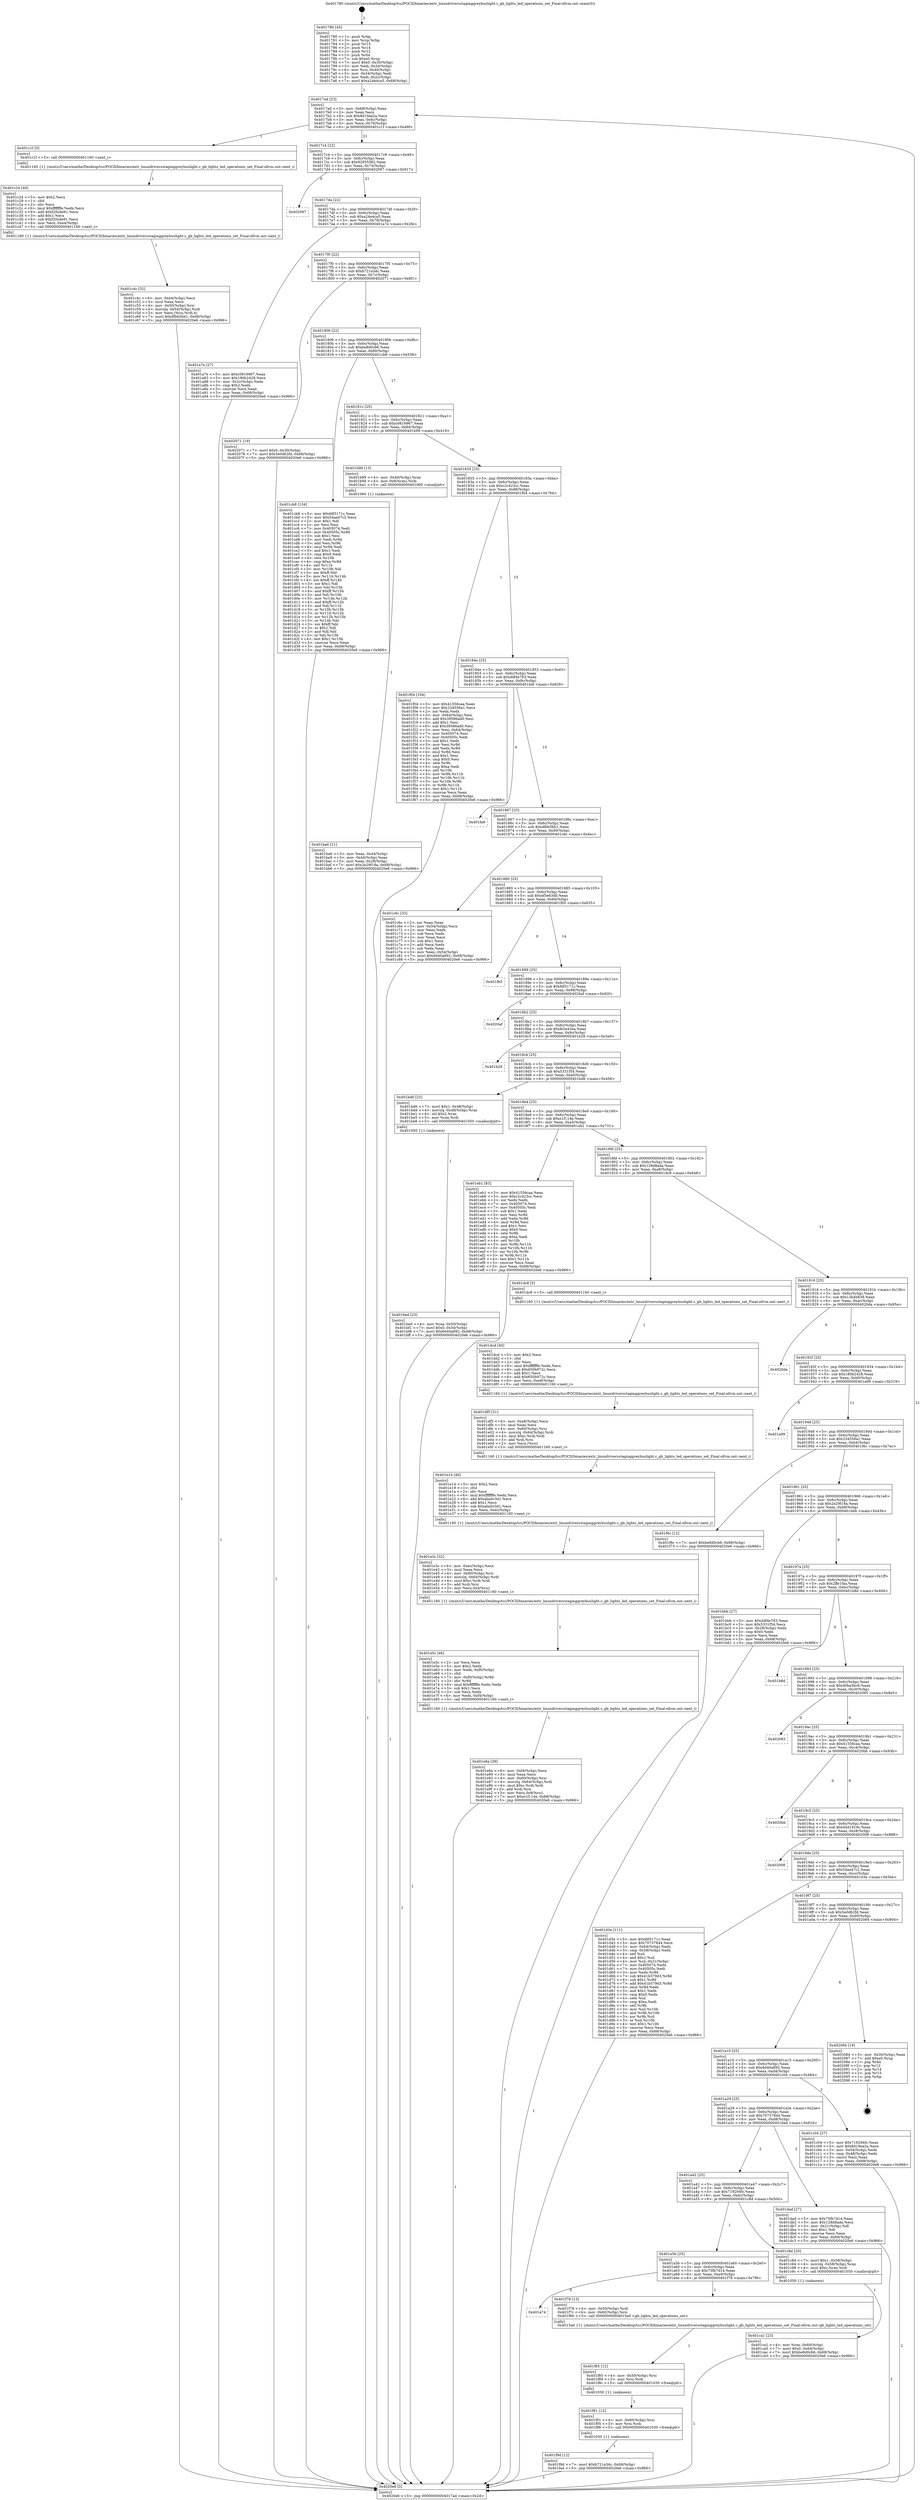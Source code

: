 digraph "0x401780" {
  label = "0x401780 (/mnt/c/Users/mathe/Desktop/tcc/POCII/binaries/extr_linuxdriversstaginggreybuslight.c_gb_lights_led_operations_set_Final-ollvm.out::main(0))"
  labelloc = "t"
  node[shape=record]

  Entry [label="",width=0.3,height=0.3,shape=circle,fillcolor=black,style=filled]
  "0x4017ad" [label="{
     0x4017ad [23]\l
     | [instrs]\l
     &nbsp;&nbsp;0x4017ad \<+3\>: mov -0x68(%rbp),%eax\l
     &nbsp;&nbsp;0x4017b0 \<+2\>: mov %eax,%ecx\l
     &nbsp;&nbsp;0x4017b2 \<+6\>: sub $0x8d19ea2a,%ecx\l
     &nbsp;&nbsp;0x4017b8 \<+3\>: mov %eax,-0x6c(%rbp)\l
     &nbsp;&nbsp;0x4017bb \<+3\>: mov %ecx,-0x70(%rbp)\l
     &nbsp;&nbsp;0x4017be \<+6\>: je 0000000000401c1f \<main+0x49f\>\l
  }"]
  "0x401c1f" [label="{
     0x401c1f [5]\l
     | [instrs]\l
     &nbsp;&nbsp;0x401c1f \<+5\>: call 0000000000401160 \<next_i\>\l
     | [calls]\l
     &nbsp;&nbsp;0x401160 \{1\} (/mnt/c/Users/mathe/Desktop/tcc/POCII/binaries/extr_linuxdriversstaginggreybuslight.c_gb_lights_led_operations_set_Final-ollvm.out::next_i)\l
  }"]
  "0x4017c4" [label="{
     0x4017c4 [22]\l
     | [instrs]\l
     &nbsp;&nbsp;0x4017c4 \<+5\>: jmp 00000000004017c9 \<main+0x49\>\l
     &nbsp;&nbsp;0x4017c9 \<+3\>: mov -0x6c(%rbp),%eax\l
     &nbsp;&nbsp;0x4017cc \<+5\>: sub $0x92955562,%eax\l
     &nbsp;&nbsp;0x4017d1 \<+3\>: mov %eax,-0x74(%rbp)\l
     &nbsp;&nbsp;0x4017d4 \<+6\>: je 0000000000402097 \<main+0x917\>\l
  }"]
  Exit [label="",width=0.3,height=0.3,shape=circle,fillcolor=black,style=filled,peripheries=2]
  "0x402097" [label="{
     0x402097\l
  }", style=dashed]
  "0x4017da" [label="{
     0x4017da [22]\l
     | [instrs]\l
     &nbsp;&nbsp;0x4017da \<+5\>: jmp 00000000004017df \<main+0x5f\>\l
     &nbsp;&nbsp;0x4017df \<+3\>: mov -0x6c(%rbp),%eax\l
     &nbsp;&nbsp;0x4017e2 \<+5\>: sub $0xa24e4ca5,%eax\l
     &nbsp;&nbsp;0x4017e7 \<+3\>: mov %eax,-0x78(%rbp)\l
     &nbsp;&nbsp;0x4017ea \<+6\>: je 0000000000401a7e \<main+0x2fe\>\l
  }"]
  "0x401f9d" [label="{
     0x401f9d [12]\l
     | [instrs]\l
     &nbsp;&nbsp;0x401f9d \<+7\>: movl $0xb721a3dc,-0x68(%rbp)\l
     &nbsp;&nbsp;0x401fa4 \<+5\>: jmp 00000000004020e6 \<main+0x966\>\l
  }"]
  "0x401a7e" [label="{
     0x401a7e [27]\l
     | [instrs]\l
     &nbsp;&nbsp;0x401a7e \<+5\>: mov $0xc0816967,%eax\l
     &nbsp;&nbsp;0x401a83 \<+5\>: mov $0x180b2428,%ecx\l
     &nbsp;&nbsp;0x401a88 \<+3\>: mov -0x2c(%rbp),%edx\l
     &nbsp;&nbsp;0x401a8b \<+3\>: cmp $0x2,%edx\l
     &nbsp;&nbsp;0x401a8e \<+3\>: cmovne %ecx,%eax\l
     &nbsp;&nbsp;0x401a91 \<+3\>: mov %eax,-0x68(%rbp)\l
     &nbsp;&nbsp;0x401a94 \<+5\>: jmp 00000000004020e6 \<main+0x966\>\l
  }"]
  "0x4017f0" [label="{
     0x4017f0 [22]\l
     | [instrs]\l
     &nbsp;&nbsp;0x4017f0 \<+5\>: jmp 00000000004017f5 \<main+0x75\>\l
     &nbsp;&nbsp;0x4017f5 \<+3\>: mov -0x6c(%rbp),%eax\l
     &nbsp;&nbsp;0x4017f8 \<+5\>: sub $0xb721a3dc,%eax\l
     &nbsp;&nbsp;0x4017fd \<+3\>: mov %eax,-0x7c(%rbp)\l
     &nbsp;&nbsp;0x401800 \<+6\>: je 0000000000402071 \<main+0x8f1\>\l
  }"]
  "0x4020e6" [label="{
     0x4020e6 [5]\l
     | [instrs]\l
     &nbsp;&nbsp;0x4020e6 \<+5\>: jmp 00000000004017ad \<main+0x2d\>\l
  }"]
  "0x401780" [label="{
     0x401780 [45]\l
     | [instrs]\l
     &nbsp;&nbsp;0x401780 \<+1\>: push %rbp\l
     &nbsp;&nbsp;0x401781 \<+3\>: mov %rsp,%rbp\l
     &nbsp;&nbsp;0x401784 \<+2\>: push %r15\l
     &nbsp;&nbsp;0x401786 \<+2\>: push %r14\l
     &nbsp;&nbsp;0x401788 \<+2\>: push %r12\l
     &nbsp;&nbsp;0x40178a \<+1\>: push %rbx\l
     &nbsp;&nbsp;0x40178b \<+7\>: sub $0xe0,%rsp\l
     &nbsp;&nbsp;0x401792 \<+7\>: movl $0x0,-0x30(%rbp)\l
     &nbsp;&nbsp;0x401799 \<+3\>: mov %edi,-0x34(%rbp)\l
     &nbsp;&nbsp;0x40179c \<+4\>: mov %rsi,-0x40(%rbp)\l
     &nbsp;&nbsp;0x4017a0 \<+3\>: mov -0x34(%rbp),%edi\l
     &nbsp;&nbsp;0x4017a3 \<+3\>: mov %edi,-0x2c(%rbp)\l
     &nbsp;&nbsp;0x4017a6 \<+7\>: movl $0xa24e4ca5,-0x68(%rbp)\l
  }"]
  "0x401f91" [label="{
     0x401f91 [12]\l
     | [instrs]\l
     &nbsp;&nbsp;0x401f91 \<+4\>: mov -0x60(%rbp),%rsi\l
     &nbsp;&nbsp;0x401f95 \<+3\>: mov %rsi,%rdi\l
     &nbsp;&nbsp;0x401f98 \<+5\>: call 0000000000401030 \<free@plt\>\l
     | [calls]\l
     &nbsp;&nbsp;0x401030 \{1\} (unknown)\l
  }"]
  "0x402071" [label="{
     0x402071 [19]\l
     | [instrs]\l
     &nbsp;&nbsp;0x402071 \<+7\>: movl $0x0,-0x30(%rbp)\l
     &nbsp;&nbsp;0x402078 \<+7\>: movl $0x5e0d62fd,-0x68(%rbp)\l
     &nbsp;&nbsp;0x40207f \<+5\>: jmp 00000000004020e6 \<main+0x966\>\l
  }"]
  "0x401806" [label="{
     0x401806 [22]\l
     | [instrs]\l
     &nbsp;&nbsp;0x401806 \<+5\>: jmp 000000000040180b \<main+0x8b\>\l
     &nbsp;&nbsp;0x40180b \<+3\>: mov -0x6c(%rbp),%eax\l
     &nbsp;&nbsp;0x40180e \<+5\>: sub $0xbe8d0cb6,%eax\l
     &nbsp;&nbsp;0x401813 \<+3\>: mov %eax,-0x80(%rbp)\l
     &nbsp;&nbsp;0x401816 \<+6\>: je 0000000000401cb8 \<main+0x538\>\l
  }"]
  "0x401f85" [label="{
     0x401f85 [12]\l
     | [instrs]\l
     &nbsp;&nbsp;0x401f85 \<+4\>: mov -0x50(%rbp),%rsi\l
     &nbsp;&nbsp;0x401f89 \<+3\>: mov %rsi,%rdi\l
     &nbsp;&nbsp;0x401f8c \<+5\>: call 0000000000401030 \<free@plt\>\l
     | [calls]\l
     &nbsp;&nbsp;0x401030 \{1\} (unknown)\l
  }"]
  "0x401cb8" [label="{
     0x401cb8 [134]\l
     | [instrs]\l
     &nbsp;&nbsp;0x401cb8 \<+5\>: mov $0xfdf3171c,%eax\l
     &nbsp;&nbsp;0x401cbd \<+5\>: mov $0x54ae47c2,%ecx\l
     &nbsp;&nbsp;0x401cc2 \<+2\>: mov $0x1,%dl\l
     &nbsp;&nbsp;0x401cc4 \<+2\>: xor %esi,%esi\l
     &nbsp;&nbsp;0x401cc6 \<+7\>: mov 0x405074,%edi\l
     &nbsp;&nbsp;0x401ccd \<+8\>: mov 0x40505c,%r8d\l
     &nbsp;&nbsp;0x401cd5 \<+3\>: sub $0x1,%esi\l
     &nbsp;&nbsp;0x401cd8 \<+3\>: mov %edi,%r9d\l
     &nbsp;&nbsp;0x401cdb \<+3\>: add %esi,%r9d\l
     &nbsp;&nbsp;0x401cde \<+4\>: imul %r9d,%edi\l
     &nbsp;&nbsp;0x401ce2 \<+3\>: and $0x1,%edi\l
     &nbsp;&nbsp;0x401ce5 \<+3\>: cmp $0x0,%edi\l
     &nbsp;&nbsp;0x401ce8 \<+4\>: sete %r10b\l
     &nbsp;&nbsp;0x401cec \<+4\>: cmp $0xa,%r8d\l
     &nbsp;&nbsp;0x401cf0 \<+4\>: setl %r11b\l
     &nbsp;&nbsp;0x401cf4 \<+3\>: mov %r10b,%bl\l
     &nbsp;&nbsp;0x401cf7 \<+3\>: xor $0xff,%bl\l
     &nbsp;&nbsp;0x401cfa \<+3\>: mov %r11b,%r14b\l
     &nbsp;&nbsp;0x401cfd \<+4\>: xor $0xff,%r14b\l
     &nbsp;&nbsp;0x401d01 \<+3\>: xor $0x1,%dl\l
     &nbsp;&nbsp;0x401d04 \<+3\>: mov %bl,%r15b\l
     &nbsp;&nbsp;0x401d07 \<+4\>: and $0xff,%r15b\l
     &nbsp;&nbsp;0x401d0b \<+3\>: and %dl,%r10b\l
     &nbsp;&nbsp;0x401d0e \<+3\>: mov %r14b,%r12b\l
     &nbsp;&nbsp;0x401d11 \<+4\>: and $0xff,%r12b\l
     &nbsp;&nbsp;0x401d15 \<+3\>: and %dl,%r11b\l
     &nbsp;&nbsp;0x401d18 \<+3\>: or %r10b,%r15b\l
     &nbsp;&nbsp;0x401d1b \<+3\>: or %r11b,%r12b\l
     &nbsp;&nbsp;0x401d1e \<+3\>: xor %r12b,%r15b\l
     &nbsp;&nbsp;0x401d21 \<+3\>: or %r14b,%bl\l
     &nbsp;&nbsp;0x401d24 \<+3\>: xor $0xff,%bl\l
     &nbsp;&nbsp;0x401d27 \<+3\>: or $0x1,%dl\l
     &nbsp;&nbsp;0x401d2a \<+2\>: and %dl,%bl\l
     &nbsp;&nbsp;0x401d2c \<+3\>: or %bl,%r15b\l
     &nbsp;&nbsp;0x401d2f \<+4\>: test $0x1,%r15b\l
     &nbsp;&nbsp;0x401d33 \<+3\>: cmovne %ecx,%eax\l
     &nbsp;&nbsp;0x401d36 \<+3\>: mov %eax,-0x68(%rbp)\l
     &nbsp;&nbsp;0x401d39 \<+5\>: jmp 00000000004020e6 \<main+0x966\>\l
  }"]
  "0x40181c" [label="{
     0x40181c [25]\l
     | [instrs]\l
     &nbsp;&nbsp;0x40181c \<+5\>: jmp 0000000000401821 \<main+0xa1\>\l
     &nbsp;&nbsp;0x401821 \<+3\>: mov -0x6c(%rbp),%eax\l
     &nbsp;&nbsp;0x401824 \<+5\>: sub $0xc0816967,%eax\l
     &nbsp;&nbsp;0x401829 \<+6\>: mov %eax,-0x84(%rbp)\l
     &nbsp;&nbsp;0x40182f \<+6\>: je 0000000000401b99 \<main+0x419\>\l
  }"]
  "0x401a74" [label="{
     0x401a74\l
  }", style=dashed]
  "0x401b99" [label="{
     0x401b99 [13]\l
     | [instrs]\l
     &nbsp;&nbsp;0x401b99 \<+4\>: mov -0x40(%rbp),%rax\l
     &nbsp;&nbsp;0x401b9d \<+4\>: mov 0x8(%rax),%rdi\l
     &nbsp;&nbsp;0x401ba1 \<+5\>: call 0000000000401060 \<atoi@plt\>\l
     | [calls]\l
     &nbsp;&nbsp;0x401060 \{1\} (unknown)\l
  }"]
  "0x401835" [label="{
     0x401835 [25]\l
     | [instrs]\l
     &nbsp;&nbsp;0x401835 \<+5\>: jmp 000000000040183a \<main+0xba\>\l
     &nbsp;&nbsp;0x40183a \<+3\>: mov -0x6c(%rbp),%eax\l
     &nbsp;&nbsp;0x40183d \<+5\>: sub $0xc2c423cc,%eax\l
     &nbsp;&nbsp;0x401842 \<+6\>: mov %eax,-0x88(%rbp)\l
     &nbsp;&nbsp;0x401848 \<+6\>: je 0000000000401f04 \<main+0x784\>\l
  }"]
  "0x401ba6" [label="{
     0x401ba6 [21]\l
     | [instrs]\l
     &nbsp;&nbsp;0x401ba6 \<+3\>: mov %eax,-0x44(%rbp)\l
     &nbsp;&nbsp;0x401ba9 \<+3\>: mov -0x44(%rbp),%eax\l
     &nbsp;&nbsp;0x401bac \<+3\>: mov %eax,-0x28(%rbp)\l
     &nbsp;&nbsp;0x401baf \<+7\>: movl $0x2e29f18a,-0x68(%rbp)\l
     &nbsp;&nbsp;0x401bb6 \<+5\>: jmp 00000000004020e6 \<main+0x966\>\l
  }"]
  "0x401f78" [label="{
     0x401f78 [13]\l
     | [instrs]\l
     &nbsp;&nbsp;0x401f78 \<+4\>: mov -0x50(%rbp),%rdi\l
     &nbsp;&nbsp;0x401f7c \<+4\>: mov -0x60(%rbp),%rsi\l
     &nbsp;&nbsp;0x401f80 \<+5\>: call 00000000004015a0 \<gb_lights_led_operations_set\>\l
     | [calls]\l
     &nbsp;&nbsp;0x4015a0 \{1\} (/mnt/c/Users/mathe/Desktop/tcc/POCII/binaries/extr_linuxdriversstaginggreybuslight.c_gb_lights_led_operations_set_Final-ollvm.out::gb_lights_led_operations_set)\l
  }"]
  "0x401f04" [label="{
     0x401f04 [104]\l
     | [instrs]\l
     &nbsp;&nbsp;0x401f04 \<+5\>: mov $0x41556caa,%eax\l
     &nbsp;&nbsp;0x401f09 \<+5\>: mov $0x234556a1,%ecx\l
     &nbsp;&nbsp;0x401f0e \<+2\>: xor %edx,%edx\l
     &nbsp;&nbsp;0x401f10 \<+3\>: mov -0x64(%rbp),%esi\l
     &nbsp;&nbsp;0x401f13 \<+6\>: add $0x39586ad0,%esi\l
     &nbsp;&nbsp;0x401f19 \<+3\>: add $0x1,%esi\l
     &nbsp;&nbsp;0x401f1c \<+6\>: sub $0x39586ad0,%esi\l
     &nbsp;&nbsp;0x401f22 \<+3\>: mov %esi,-0x64(%rbp)\l
     &nbsp;&nbsp;0x401f25 \<+7\>: mov 0x405074,%esi\l
     &nbsp;&nbsp;0x401f2c \<+7\>: mov 0x40505c,%edi\l
     &nbsp;&nbsp;0x401f33 \<+3\>: sub $0x1,%edx\l
     &nbsp;&nbsp;0x401f36 \<+3\>: mov %esi,%r8d\l
     &nbsp;&nbsp;0x401f39 \<+3\>: add %edx,%r8d\l
     &nbsp;&nbsp;0x401f3c \<+4\>: imul %r8d,%esi\l
     &nbsp;&nbsp;0x401f40 \<+3\>: and $0x1,%esi\l
     &nbsp;&nbsp;0x401f43 \<+3\>: cmp $0x0,%esi\l
     &nbsp;&nbsp;0x401f46 \<+4\>: sete %r9b\l
     &nbsp;&nbsp;0x401f4a \<+3\>: cmp $0xa,%edi\l
     &nbsp;&nbsp;0x401f4d \<+4\>: setl %r10b\l
     &nbsp;&nbsp;0x401f51 \<+3\>: mov %r9b,%r11b\l
     &nbsp;&nbsp;0x401f54 \<+3\>: and %r10b,%r11b\l
     &nbsp;&nbsp;0x401f57 \<+3\>: xor %r10b,%r9b\l
     &nbsp;&nbsp;0x401f5a \<+3\>: or %r9b,%r11b\l
     &nbsp;&nbsp;0x401f5d \<+4\>: test $0x1,%r11b\l
     &nbsp;&nbsp;0x401f61 \<+3\>: cmovne %ecx,%eax\l
     &nbsp;&nbsp;0x401f64 \<+3\>: mov %eax,-0x68(%rbp)\l
     &nbsp;&nbsp;0x401f67 \<+5\>: jmp 00000000004020e6 \<main+0x966\>\l
  }"]
  "0x40184e" [label="{
     0x40184e [25]\l
     | [instrs]\l
     &nbsp;&nbsp;0x40184e \<+5\>: jmp 0000000000401853 \<main+0xd3\>\l
     &nbsp;&nbsp;0x401853 \<+3\>: mov -0x6c(%rbp),%eax\l
     &nbsp;&nbsp;0x401856 \<+5\>: sub $0xddf4e763,%eax\l
     &nbsp;&nbsp;0x40185b \<+6\>: mov %eax,-0x8c(%rbp)\l
     &nbsp;&nbsp;0x401861 \<+6\>: je 0000000000401fa9 \<main+0x829\>\l
  }"]
  "0x401e8a" [label="{
     0x401e8a [39]\l
     | [instrs]\l
     &nbsp;&nbsp;0x401e8a \<+6\>: mov -0xf4(%rbp),%ecx\l
     &nbsp;&nbsp;0x401e90 \<+3\>: imul %eax,%ecx\l
     &nbsp;&nbsp;0x401e93 \<+4\>: mov -0x60(%rbp),%rsi\l
     &nbsp;&nbsp;0x401e97 \<+4\>: movslq -0x64(%rbp),%rdi\l
     &nbsp;&nbsp;0x401e9b \<+4\>: imul $0xc,%rdi,%rdi\l
     &nbsp;&nbsp;0x401e9f \<+3\>: add %rdi,%rsi\l
     &nbsp;&nbsp;0x401ea2 \<+3\>: mov %ecx,0x8(%rsi)\l
     &nbsp;&nbsp;0x401ea5 \<+7\>: movl $0xe1f114e,-0x68(%rbp)\l
     &nbsp;&nbsp;0x401eac \<+5\>: jmp 00000000004020e6 \<main+0x966\>\l
  }"]
  "0x401fa9" [label="{
     0x401fa9\l
  }", style=dashed]
  "0x401867" [label="{
     0x401867 [25]\l
     | [instrs]\l
     &nbsp;&nbsp;0x401867 \<+5\>: jmp 000000000040186c \<main+0xec\>\l
     &nbsp;&nbsp;0x40186c \<+3\>: mov -0x6c(%rbp),%eax\l
     &nbsp;&nbsp;0x40186f \<+5\>: sub $0xdfbb5bb1,%eax\l
     &nbsp;&nbsp;0x401874 \<+6\>: mov %eax,-0x90(%rbp)\l
     &nbsp;&nbsp;0x40187a \<+6\>: je 0000000000401c6c \<main+0x4ec\>\l
  }"]
  "0x401e5c" [label="{
     0x401e5c [46]\l
     | [instrs]\l
     &nbsp;&nbsp;0x401e5c \<+2\>: xor %ecx,%ecx\l
     &nbsp;&nbsp;0x401e5e \<+5\>: mov $0x2,%edx\l
     &nbsp;&nbsp;0x401e63 \<+6\>: mov %edx,-0xf0(%rbp)\l
     &nbsp;&nbsp;0x401e69 \<+1\>: cltd\l
     &nbsp;&nbsp;0x401e6a \<+7\>: mov -0xf0(%rbp),%r8d\l
     &nbsp;&nbsp;0x401e71 \<+3\>: idiv %r8d\l
     &nbsp;&nbsp;0x401e74 \<+6\>: imul $0xfffffffe,%edx,%edx\l
     &nbsp;&nbsp;0x401e7a \<+3\>: sub $0x1,%ecx\l
     &nbsp;&nbsp;0x401e7d \<+2\>: sub %ecx,%edx\l
     &nbsp;&nbsp;0x401e7f \<+6\>: mov %edx,-0xf4(%rbp)\l
     &nbsp;&nbsp;0x401e85 \<+5\>: call 0000000000401160 \<next_i\>\l
     | [calls]\l
     &nbsp;&nbsp;0x401160 \{1\} (/mnt/c/Users/mathe/Desktop/tcc/POCII/binaries/extr_linuxdriversstaginggreybuslight.c_gb_lights_led_operations_set_Final-ollvm.out::next_i)\l
  }"]
  "0x401c6c" [label="{
     0x401c6c [33]\l
     | [instrs]\l
     &nbsp;&nbsp;0x401c6c \<+2\>: xor %eax,%eax\l
     &nbsp;&nbsp;0x401c6e \<+3\>: mov -0x54(%rbp),%ecx\l
     &nbsp;&nbsp;0x401c71 \<+2\>: mov %eax,%edx\l
     &nbsp;&nbsp;0x401c73 \<+2\>: sub %ecx,%edx\l
     &nbsp;&nbsp;0x401c75 \<+2\>: mov %eax,%ecx\l
     &nbsp;&nbsp;0x401c77 \<+3\>: sub $0x1,%ecx\l
     &nbsp;&nbsp;0x401c7a \<+2\>: add %ecx,%edx\l
     &nbsp;&nbsp;0x401c7c \<+2\>: sub %edx,%eax\l
     &nbsp;&nbsp;0x401c7e \<+3\>: mov %eax,-0x54(%rbp)\l
     &nbsp;&nbsp;0x401c81 \<+7\>: movl $0x6d40a892,-0x68(%rbp)\l
     &nbsp;&nbsp;0x401c88 \<+5\>: jmp 00000000004020e6 \<main+0x966\>\l
  }"]
  "0x401880" [label="{
     0x401880 [25]\l
     | [instrs]\l
     &nbsp;&nbsp;0x401880 \<+5\>: jmp 0000000000401885 \<main+0x105\>\l
     &nbsp;&nbsp;0x401885 \<+3\>: mov -0x6c(%rbp),%eax\l
     &nbsp;&nbsp;0x401888 \<+5\>: sub $0xef5e63db,%eax\l
     &nbsp;&nbsp;0x40188d \<+6\>: mov %eax,-0x94(%rbp)\l
     &nbsp;&nbsp;0x401893 \<+6\>: je 0000000000401fb5 \<main+0x835\>\l
  }"]
  "0x401e3c" [label="{
     0x401e3c [32]\l
     | [instrs]\l
     &nbsp;&nbsp;0x401e3c \<+6\>: mov -0xec(%rbp),%ecx\l
     &nbsp;&nbsp;0x401e42 \<+3\>: imul %eax,%ecx\l
     &nbsp;&nbsp;0x401e45 \<+4\>: mov -0x60(%rbp),%rsi\l
     &nbsp;&nbsp;0x401e49 \<+4\>: movslq -0x64(%rbp),%rdi\l
     &nbsp;&nbsp;0x401e4d \<+4\>: imul $0xc,%rdi,%rdi\l
     &nbsp;&nbsp;0x401e51 \<+3\>: add %rdi,%rsi\l
     &nbsp;&nbsp;0x401e54 \<+3\>: mov %ecx,0x4(%rsi)\l
     &nbsp;&nbsp;0x401e57 \<+5\>: call 0000000000401160 \<next_i\>\l
     | [calls]\l
     &nbsp;&nbsp;0x401160 \{1\} (/mnt/c/Users/mathe/Desktop/tcc/POCII/binaries/extr_linuxdriversstaginggreybuslight.c_gb_lights_led_operations_set_Final-ollvm.out::next_i)\l
  }"]
  "0x401fb5" [label="{
     0x401fb5\l
  }", style=dashed]
  "0x401899" [label="{
     0x401899 [25]\l
     | [instrs]\l
     &nbsp;&nbsp;0x401899 \<+5\>: jmp 000000000040189e \<main+0x11e\>\l
     &nbsp;&nbsp;0x40189e \<+3\>: mov -0x6c(%rbp),%eax\l
     &nbsp;&nbsp;0x4018a1 \<+5\>: sub $0xfdf3171c,%eax\l
     &nbsp;&nbsp;0x4018a6 \<+6\>: mov %eax,-0x98(%rbp)\l
     &nbsp;&nbsp;0x4018ac \<+6\>: je 00000000004020af \<main+0x92f\>\l
  }"]
  "0x401e14" [label="{
     0x401e14 [40]\l
     | [instrs]\l
     &nbsp;&nbsp;0x401e14 \<+5\>: mov $0x2,%ecx\l
     &nbsp;&nbsp;0x401e19 \<+1\>: cltd\l
     &nbsp;&nbsp;0x401e1a \<+2\>: idiv %ecx\l
     &nbsp;&nbsp;0x401e1c \<+6\>: imul $0xfffffffe,%edx,%ecx\l
     &nbsp;&nbsp;0x401e22 \<+6\>: add $0xaba0c3d1,%ecx\l
     &nbsp;&nbsp;0x401e28 \<+3\>: add $0x1,%ecx\l
     &nbsp;&nbsp;0x401e2b \<+6\>: sub $0xaba0c3d1,%ecx\l
     &nbsp;&nbsp;0x401e31 \<+6\>: mov %ecx,-0xec(%rbp)\l
     &nbsp;&nbsp;0x401e37 \<+5\>: call 0000000000401160 \<next_i\>\l
     | [calls]\l
     &nbsp;&nbsp;0x401160 \{1\} (/mnt/c/Users/mathe/Desktop/tcc/POCII/binaries/extr_linuxdriversstaginggreybuslight.c_gb_lights_led_operations_set_Final-ollvm.out::next_i)\l
  }"]
  "0x4020af" [label="{
     0x4020af\l
  }", style=dashed]
  "0x4018b2" [label="{
     0x4018b2 [25]\l
     | [instrs]\l
     &nbsp;&nbsp;0x4018b2 \<+5\>: jmp 00000000004018b7 \<main+0x137\>\l
     &nbsp;&nbsp;0x4018b7 \<+3\>: mov -0x6c(%rbp),%eax\l
     &nbsp;&nbsp;0x4018ba \<+5\>: sub $0xfe2e43ea,%eax\l
     &nbsp;&nbsp;0x4018bf \<+6\>: mov %eax,-0x9c(%rbp)\l
     &nbsp;&nbsp;0x4018c5 \<+6\>: je 0000000000401b29 \<main+0x3a9\>\l
  }"]
  "0x401df5" [label="{
     0x401df5 [31]\l
     | [instrs]\l
     &nbsp;&nbsp;0x401df5 \<+6\>: mov -0xe8(%rbp),%ecx\l
     &nbsp;&nbsp;0x401dfb \<+3\>: imul %eax,%ecx\l
     &nbsp;&nbsp;0x401dfe \<+4\>: mov -0x60(%rbp),%rsi\l
     &nbsp;&nbsp;0x401e02 \<+4\>: movslq -0x64(%rbp),%rdi\l
     &nbsp;&nbsp;0x401e06 \<+4\>: imul $0xc,%rdi,%rdi\l
     &nbsp;&nbsp;0x401e0a \<+3\>: add %rdi,%rsi\l
     &nbsp;&nbsp;0x401e0d \<+2\>: mov %ecx,(%rsi)\l
     &nbsp;&nbsp;0x401e0f \<+5\>: call 0000000000401160 \<next_i\>\l
     | [calls]\l
     &nbsp;&nbsp;0x401160 \{1\} (/mnt/c/Users/mathe/Desktop/tcc/POCII/binaries/extr_linuxdriversstaginggreybuslight.c_gb_lights_led_operations_set_Final-ollvm.out::next_i)\l
  }"]
  "0x401b29" [label="{
     0x401b29\l
  }", style=dashed]
  "0x4018cb" [label="{
     0x4018cb [25]\l
     | [instrs]\l
     &nbsp;&nbsp;0x4018cb \<+5\>: jmp 00000000004018d0 \<main+0x150\>\l
     &nbsp;&nbsp;0x4018d0 \<+3\>: mov -0x6c(%rbp),%eax\l
     &nbsp;&nbsp;0x4018d3 \<+5\>: sub $0x5331f54,%eax\l
     &nbsp;&nbsp;0x4018d8 \<+6\>: mov %eax,-0xa0(%rbp)\l
     &nbsp;&nbsp;0x4018de \<+6\>: je 0000000000401bd6 \<main+0x456\>\l
  }"]
  "0x401dcd" [label="{
     0x401dcd [40]\l
     | [instrs]\l
     &nbsp;&nbsp;0x401dcd \<+5\>: mov $0x2,%ecx\l
     &nbsp;&nbsp;0x401dd2 \<+1\>: cltd\l
     &nbsp;&nbsp;0x401dd3 \<+2\>: idiv %ecx\l
     &nbsp;&nbsp;0x401dd5 \<+6\>: imul $0xfffffffe,%edx,%ecx\l
     &nbsp;&nbsp;0x401ddb \<+6\>: sub $0x650b972c,%ecx\l
     &nbsp;&nbsp;0x401de1 \<+3\>: add $0x1,%ecx\l
     &nbsp;&nbsp;0x401de4 \<+6\>: add $0x650b972c,%ecx\l
     &nbsp;&nbsp;0x401dea \<+6\>: mov %ecx,-0xe8(%rbp)\l
     &nbsp;&nbsp;0x401df0 \<+5\>: call 0000000000401160 \<next_i\>\l
     | [calls]\l
     &nbsp;&nbsp;0x401160 \{1\} (/mnt/c/Users/mathe/Desktop/tcc/POCII/binaries/extr_linuxdriversstaginggreybuslight.c_gb_lights_led_operations_set_Final-ollvm.out::next_i)\l
  }"]
  "0x401bd6" [label="{
     0x401bd6 [23]\l
     | [instrs]\l
     &nbsp;&nbsp;0x401bd6 \<+7\>: movl $0x1,-0x48(%rbp)\l
     &nbsp;&nbsp;0x401bdd \<+4\>: movslq -0x48(%rbp),%rax\l
     &nbsp;&nbsp;0x401be1 \<+4\>: shl $0x2,%rax\l
     &nbsp;&nbsp;0x401be5 \<+3\>: mov %rax,%rdi\l
     &nbsp;&nbsp;0x401be8 \<+5\>: call 0000000000401050 \<malloc@plt\>\l
     | [calls]\l
     &nbsp;&nbsp;0x401050 \{1\} (unknown)\l
  }"]
  "0x4018e4" [label="{
     0x4018e4 [25]\l
     | [instrs]\l
     &nbsp;&nbsp;0x4018e4 \<+5\>: jmp 00000000004018e9 \<main+0x169\>\l
     &nbsp;&nbsp;0x4018e9 \<+3\>: mov -0x6c(%rbp),%eax\l
     &nbsp;&nbsp;0x4018ec \<+5\>: sub $0xe1f114e,%eax\l
     &nbsp;&nbsp;0x4018f1 \<+6\>: mov %eax,-0xa4(%rbp)\l
     &nbsp;&nbsp;0x4018f7 \<+6\>: je 0000000000401eb1 \<main+0x731\>\l
  }"]
  "0x401ca1" [label="{
     0x401ca1 [23]\l
     | [instrs]\l
     &nbsp;&nbsp;0x401ca1 \<+4\>: mov %rax,-0x60(%rbp)\l
     &nbsp;&nbsp;0x401ca5 \<+7\>: movl $0x0,-0x64(%rbp)\l
     &nbsp;&nbsp;0x401cac \<+7\>: movl $0xbe8d0cb6,-0x68(%rbp)\l
     &nbsp;&nbsp;0x401cb3 \<+5\>: jmp 00000000004020e6 \<main+0x966\>\l
  }"]
  "0x401eb1" [label="{
     0x401eb1 [83]\l
     | [instrs]\l
     &nbsp;&nbsp;0x401eb1 \<+5\>: mov $0x41556caa,%eax\l
     &nbsp;&nbsp;0x401eb6 \<+5\>: mov $0xc2c423cc,%ecx\l
     &nbsp;&nbsp;0x401ebb \<+2\>: xor %edx,%edx\l
     &nbsp;&nbsp;0x401ebd \<+7\>: mov 0x405074,%esi\l
     &nbsp;&nbsp;0x401ec4 \<+7\>: mov 0x40505c,%edi\l
     &nbsp;&nbsp;0x401ecb \<+3\>: sub $0x1,%edx\l
     &nbsp;&nbsp;0x401ece \<+3\>: mov %esi,%r8d\l
     &nbsp;&nbsp;0x401ed1 \<+3\>: add %edx,%r8d\l
     &nbsp;&nbsp;0x401ed4 \<+4\>: imul %r8d,%esi\l
     &nbsp;&nbsp;0x401ed8 \<+3\>: and $0x1,%esi\l
     &nbsp;&nbsp;0x401edb \<+3\>: cmp $0x0,%esi\l
     &nbsp;&nbsp;0x401ede \<+4\>: sete %r9b\l
     &nbsp;&nbsp;0x401ee2 \<+3\>: cmp $0xa,%edi\l
     &nbsp;&nbsp;0x401ee5 \<+4\>: setl %r10b\l
     &nbsp;&nbsp;0x401ee9 \<+3\>: mov %r9b,%r11b\l
     &nbsp;&nbsp;0x401eec \<+3\>: and %r10b,%r11b\l
     &nbsp;&nbsp;0x401eef \<+3\>: xor %r10b,%r9b\l
     &nbsp;&nbsp;0x401ef2 \<+3\>: or %r9b,%r11b\l
     &nbsp;&nbsp;0x401ef5 \<+4\>: test $0x1,%r11b\l
     &nbsp;&nbsp;0x401ef9 \<+3\>: cmovne %ecx,%eax\l
     &nbsp;&nbsp;0x401efc \<+3\>: mov %eax,-0x68(%rbp)\l
     &nbsp;&nbsp;0x401eff \<+5\>: jmp 00000000004020e6 \<main+0x966\>\l
  }"]
  "0x4018fd" [label="{
     0x4018fd [25]\l
     | [instrs]\l
     &nbsp;&nbsp;0x4018fd \<+5\>: jmp 0000000000401902 \<main+0x182\>\l
     &nbsp;&nbsp;0x401902 \<+3\>: mov -0x6c(%rbp),%eax\l
     &nbsp;&nbsp;0x401905 \<+5\>: sub $0x128d8ada,%eax\l
     &nbsp;&nbsp;0x40190a \<+6\>: mov %eax,-0xa8(%rbp)\l
     &nbsp;&nbsp;0x401910 \<+6\>: je 0000000000401dc8 \<main+0x648\>\l
  }"]
  "0x401a5b" [label="{
     0x401a5b [25]\l
     | [instrs]\l
     &nbsp;&nbsp;0x401a5b \<+5\>: jmp 0000000000401a60 \<main+0x2e0\>\l
     &nbsp;&nbsp;0x401a60 \<+3\>: mov -0x6c(%rbp),%eax\l
     &nbsp;&nbsp;0x401a63 \<+5\>: sub $0x75fb7d14,%eax\l
     &nbsp;&nbsp;0x401a68 \<+6\>: mov %eax,-0xe0(%rbp)\l
     &nbsp;&nbsp;0x401a6e \<+6\>: je 0000000000401f78 \<main+0x7f8\>\l
  }"]
  "0x401dc8" [label="{
     0x401dc8 [5]\l
     | [instrs]\l
     &nbsp;&nbsp;0x401dc8 \<+5\>: call 0000000000401160 \<next_i\>\l
     | [calls]\l
     &nbsp;&nbsp;0x401160 \{1\} (/mnt/c/Users/mathe/Desktop/tcc/POCII/binaries/extr_linuxdriversstaginggreybuslight.c_gb_lights_led_operations_set_Final-ollvm.out::next_i)\l
  }"]
  "0x401916" [label="{
     0x401916 [25]\l
     | [instrs]\l
     &nbsp;&nbsp;0x401916 \<+5\>: jmp 000000000040191b \<main+0x19b\>\l
     &nbsp;&nbsp;0x40191b \<+3\>: mov -0x6c(%rbp),%eax\l
     &nbsp;&nbsp;0x40191e \<+5\>: sub $0x13b4b838,%eax\l
     &nbsp;&nbsp;0x401923 \<+6\>: mov %eax,-0xac(%rbp)\l
     &nbsp;&nbsp;0x401929 \<+6\>: je 00000000004020da \<main+0x95a\>\l
  }"]
  "0x401c8d" [label="{
     0x401c8d [20]\l
     | [instrs]\l
     &nbsp;&nbsp;0x401c8d \<+7\>: movl $0x1,-0x58(%rbp)\l
     &nbsp;&nbsp;0x401c94 \<+4\>: movslq -0x58(%rbp),%rax\l
     &nbsp;&nbsp;0x401c98 \<+4\>: imul $0xc,%rax,%rdi\l
     &nbsp;&nbsp;0x401c9c \<+5\>: call 0000000000401050 \<malloc@plt\>\l
     | [calls]\l
     &nbsp;&nbsp;0x401050 \{1\} (unknown)\l
  }"]
  "0x4020da" [label="{
     0x4020da\l
  }", style=dashed]
  "0x40192f" [label="{
     0x40192f [25]\l
     | [instrs]\l
     &nbsp;&nbsp;0x40192f \<+5\>: jmp 0000000000401934 \<main+0x1b4\>\l
     &nbsp;&nbsp;0x401934 \<+3\>: mov -0x6c(%rbp),%eax\l
     &nbsp;&nbsp;0x401937 \<+5\>: sub $0x180b2428,%eax\l
     &nbsp;&nbsp;0x40193c \<+6\>: mov %eax,-0xb0(%rbp)\l
     &nbsp;&nbsp;0x401942 \<+6\>: je 0000000000401a99 \<main+0x319\>\l
  }"]
  "0x401a42" [label="{
     0x401a42 [25]\l
     | [instrs]\l
     &nbsp;&nbsp;0x401a42 \<+5\>: jmp 0000000000401a47 \<main+0x2c7\>\l
     &nbsp;&nbsp;0x401a47 \<+3\>: mov -0x6c(%rbp),%eax\l
     &nbsp;&nbsp;0x401a4a \<+5\>: sub $0x719294fc,%eax\l
     &nbsp;&nbsp;0x401a4f \<+6\>: mov %eax,-0xdc(%rbp)\l
     &nbsp;&nbsp;0x401a55 \<+6\>: je 0000000000401c8d \<main+0x50d\>\l
  }"]
  "0x401a99" [label="{
     0x401a99\l
  }", style=dashed]
  "0x401948" [label="{
     0x401948 [25]\l
     | [instrs]\l
     &nbsp;&nbsp;0x401948 \<+5\>: jmp 000000000040194d \<main+0x1cd\>\l
     &nbsp;&nbsp;0x40194d \<+3\>: mov -0x6c(%rbp),%eax\l
     &nbsp;&nbsp;0x401950 \<+5\>: sub $0x234556a1,%eax\l
     &nbsp;&nbsp;0x401955 \<+6\>: mov %eax,-0xb4(%rbp)\l
     &nbsp;&nbsp;0x40195b \<+6\>: je 0000000000401f6c \<main+0x7ec\>\l
  }"]
  "0x401dad" [label="{
     0x401dad [27]\l
     | [instrs]\l
     &nbsp;&nbsp;0x401dad \<+5\>: mov $0x75fb7d14,%eax\l
     &nbsp;&nbsp;0x401db2 \<+5\>: mov $0x128d8ada,%ecx\l
     &nbsp;&nbsp;0x401db7 \<+3\>: mov -0x21(%rbp),%dl\l
     &nbsp;&nbsp;0x401dba \<+3\>: test $0x1,%dl\l
     &nbsp;&nbsp;0x401dbd \<+3\>: cmovne %ecx,%eax\l
     &nbsp;&nbsp;0x401dc0 \<+3\>: mov %eax,-0x68(%rbp)\l
     &nbsp;&nbsp;0x401dc3 \<+5\>: jmp 00000000004020e6 \<main+0x966\>\l
  }"]
  "0x401f6c" [label="{
     0x401f6c [12]\l
     | [instrs]\l
     &nbsp;&nbsp;0x401f6c \<+7\>: movl $0xbe8d0cb6,-0x68(%rbp)\l
     &nbsp;&nbsp;0x401f73 \<+5\>: jmp 00000000004020e6 \<main+0x966\>\l
  }"]
  "0x401961" [label="{
     0x401961 [25]\l
     | [instrs]\l
     &nbsp;&nbsp;0x401961 \<+5\>: jmp 0000000000401966 \<main+0x1e6\>\l
     &nbsp;&nbsp;0x401966 \<+3\>: mov -0x6c(%rbp),%eax\l
     &nbsp;&nbsp;0x401969 \<+5\>: sub $0x2e29f18a,%eax\l
     &nbsp;&nbsp;0x40196e \<+6\>: mov %eax,-0xb8(%rbp)\l
     &nbsp;&nbsp;0x401974 \<+6\>: je 0000000000401bbb \<main+0x43b\>\l
  }"]
  "0x401c4c" [label="{
     0x401c4c [32]\l
     | [instrs]\l
     &nbsp;&nbsp;0x401c4c \<+6\>: mov -0xe4(%rbp),%ecx\l
     &nbsp;&nbsp;0x401c52 \<+3\>: imul %eax,%ecx\l
     &nbsp;&nbsp;0x401c55 \<+4\>: mov -0x50(%rbp),%rsi\l
     &nbsp;&nbsp;0x401c59 \<+4\>: movslq -0x54(%rbp),%rdi\l
     &nbsp;&nbsp;0x401c5d \<+3\>: mov %ecx,(%rsi,%rdi,4)\l
     &nbsp;&nbsp;0x401c60 \<+7\>: movl $0xdfbb5bb1,-0x68(%rbp)\l
     &nbsp;&nbsp;0x401c67 \<+5\>: jmp 00000000004020e6 \<main+0x966\>\l
  }"]
  "0x401bbb" [label="{
     0x401bbb [27]\l
     | [instrs]\l
     &nbsp;&nbsp;0x401bbb \<+5\>: mov $0xddf4e763,%eax\l
     &nbsp;&nbsp;0x401bc0 \<+5\>: mov $0x5331f54,%ecx\l
     &nbsp;&nbsp;0x401bc5 \<+3\>: mov -0x28(%rbp),%edx\l
     &nbsp;&nbsp;0x401bc8 \<+3\>: cmp $0x0,%edx\l
     &nbsp;&nbsp;0x401bcb \<+3\>: cmove %ecx,%eax\l
     &nbsp;&nbsp;0x401bce \<+3\>: mov %eax,-0x68(%rbp)\l
     &nbsp;&nbsp;0x401bd1 \<+5\>: jmp 00000000004020e6 \<main+0x966\>\l
  }"]
  "0x40197a" [label="{
     0x40197a [25]\l
     | [instrs]\l
     &nbsp;&nbsp;0x40197a \<+5\>: jmp 000000000040197f \<main+0x1ff\>\l
     &nbsp;&nbsp;0x40197f \<+3\>: mov -0x6c(%rbp),%eax\l
     &nbsp;&nbsp;0x401982 \<+5\>: sub $0x2ffe1faa,%eax\l
     &nbsp;&nbsp;0x401987 \<+6\>: mov %eax,-0xbc(%rbp)\l
     &nbsp;&nbsp;0x40198d \<+6\>: je 0000000000401b8d \<main+0x40d\>\l
  }"]
  "0x401bed" [label="{
     0x401bed [23]\l
     | [instrs]\l
     &nbsp;&nbsp;0x401bed \<+4\>: mov %rax,-0x50(%rbp)\l
     &nbsp;&nbsp;0x401bf1 \<+7\>: movl $0x0,-0x54(%rbp)\l
     &nbsp;&nbsp;0x401bf8 \<+7\>: movl $0x6d40a892,-0x68(%rbp)\l
     &nbsp;&nbsp;0x401bff \<+5\>: jmp 00000000004020e6 \<main+0x966\>\l
  }"]
  "0x401c24" [label="{
     0x401c24 [40]\l
     | [instrs]\l
     &nbsp;&nbsp;0x401c24 \<+5\>: mov $0x2,%ecx\l
     &nbsp;&nbsp;0x401c29 \<+1\>: cltd\l
     &nbsp;&nbsp;0x401c2a \<+2\>: idiv %ecx\l
     &nbsp;&nbsp;0x401c2c \<+6\>: imul $0xfffffffe,%edx,%ecx\l
     &nbsp;&nbsp;0x401c32 \<+6\>: add $0xf20cde91,%ecx\l
     &nbsp;&nbsp;0x401c38 \<+3\>: add $0x1,%ecx\l
     &nbsp;&nbsp;0x401c3b \<+6\>: sub $0xf20cde91,%ecx\l
     &nbsp;&nbsp;0x401c41 \<+6\>: mov %ecx,-0xe4(%rbp)\l
     &nbsp;&nbsp;0x401c47 \<+5\>: call 0000000000401160 \<next_i\>\l
     | [calls]\l
     &nbsp;&nbsp;0x401160 \{1\} (/mnt/c/Users/mathe/Desktop/tcc/POCII/binaries/extr_linuxdriversstaginggreybuslight.c_gb_lights_led_operations_set_Final-ollvm.out::next_i)\l
  }"]
  "0x401b8d" [label="{
     0x401b8d\l
  }", style=dashed]
  "0x401993" [label="{
     0x401993 [25]\l
     | [instrs]\l
     &nbsp;&nbsp;0x401993 \<+5\>: jmp 0000000000401998 \<main+0x218\>\l
     &nbsp;&nbsp;0x401998 \<+3\>: mov -0x6c(%rbp),%eax\l
     &nbsp;&nbsp;0x40199b \<+5\>: sub $0x40ba5bc6,%eax\l
     &nbsp;&nbsp;0x4019a0 \<+6\>: mov %eax,-0xc0(%rbp)\l
     &nbsp;&nbsp;0x4019a6 \<+6\>: je 0000000000402065 \<main+0x8e5\>\l
  }"]
  "0x401a29" [label="{
     0x401a29 [25]\l
     | [instrs]\l
     &nbsp;&nbsp;0x401a29 \<+5\>: jmp 0000000000401a2e \<main+0x2ae\>\l
     &nbsp;&nbsp;0x401a2e \<+3\>: mov -0x6c(%rbp),%eax\l
     &nbsp;&nbsp;0x401a31 \<+5\>: sub $0x70737844,%eax\l
     &nbsp;&nbsp;0x401a36 \<+6\>: mov %eax,-0xd8(%rbp)\l
     &nbsp;&nbsp;0x401a3c \<+6\>: je 0000000000401dad \<main+0x62d\>\l
  }"]
  "0x402065" [label="{
     0x402065\l
  }", style=dashed]
  "0x4019ac" [label="{
     0x4019ac [25]\l
     | [instrs]\l
     &nbsp;&nbsp;0x4019ac \<+5\>: jmp 00000000004019b1 \<main+0x231\>\l
     &nbsp;&nbsp;0x4019b1 \<+3\>: mov -0x6c(%rbp),%eax\l
     &nbsp;&nbsp;0x4019b4 \<+5\>: sub $0x41556caa,%eax\l
     &nbsp;&nbsp;0x4019b9 \<+6\>: mov %eax,-0xc4(%rbp)\l
     &nbsp;&nbsp;0x4019bf \<+6\>: je 00000000004020bb \<main+0x93b\>\l
  }"]
  "0x401c04" [label="{
     0x401c04 [27]\l
     | [instrs]\l
     &nbsp;&nbsp;0x401c04 \<+5\>: mov $0x719294fc,%eax\l
     &nbsp;&nbsp;0x401c09 \<+5\>: mov $0x8d19ea2a,%ecx\l
     &nbsp;&nbsp;0x401c0e \<+3\>: mov -0x54(%rbp),%edx\l
     &nbsp;&nbsp;0x401c11 \<+3\>: cmp -0x48(%rbp),%edx\l
     &nbsp;&nbsp;0x401c14 \<+3\>: cmovl %ecx,%eax\l
     &nbsp;&nbsp;0x401c17 \<+3\>: mov %eax,-0x68(%rbp)\l
     &nbsp;&nbsp;0x401c1a \<+5\>: jmp 00000000004020e6 \<main+0x966\>\l
  }"]
  "0x4020bb" [label="{
     0x4020bb\l
  }", style=dashed]
  "0x4019c5" [label="{
     0x4019c5 [25]\l
     | [instrs]\l
     &nbsp;&nbsp;0x4019c5 \<+5\>: jmp 00000000004019ca \<main+0x24a\>\l
     &nbsp;&nbsp;0x4019ca \<+3\>: mov -0x6c(%rbp),%eax\l
     &nbsp;&nbsp;0x4019cd \<+5\>: sub $0x45d1919c,%eax\l
     &nbsp;&nbsp;0x4019d2 \<+6\>: mov %eax,-0xc8(%rbp)\l
     &nbsp;&nbsp;0x4019d8 \<+6\>: je 0000000000402008 \<main+0x888\>\l
  }"]
  "0x401a10" [label="{
     0x401a10 [25]\l
     | [instrs]\l
     &nbsp;&nbsp;0x401a10 \<+5\>: jmp 0000000000401a15 \<main+0x295\>\l
     &nbsp;&nbsp;0x401a15 \<+3\>: mov -0x6c(%rbp),%eax\l
     &nbsp;&nbsp;0x401a18 \<+5\>: sub $0x6d40a892,%eax\l
     &nbsp;&nbsp;0x401a1d \<+6\>: mov %eax,-0xd4(%rbp)\l
     &nbsp;&nbsp;0x401a23 \<+6\>: je 0000000000401c04 \<main+0x484\>\l
  }"]
  "0x402008" [label="{
     0x402008\l
  }", style=dashed]
  "0x4019de" [label="{
     0x4019de [25]\l
     | [instrs]\l
     &nbsp;&nbsp;0x4019de \<+5\>: jmp 00000000004019e3 \<main+0x263\>\l
     &nbsp;&nbsp;0x4019e3 \<+3\>: mov -0x6c(%rbp),%eax\l
     &nbsp;&nbsp;0x4019e6 \<+5\>: sub $0x54ae47c2,%eax\l
     &nbsp;&nbsp;0x4019eb \<+6\>: mov %eax,-0xcc(%rbp)\l
     &nbsp;&nbsp;0x4019f1 \<+6\>: je 0000000000401d3e \<main+0x5be\>\l
  }"]
  "0x402084" [label="{
     0x402084 [19]\l
     | [instrs]\l
     &nbsp;&nbsp;0x402084 \<+3\>: mov -0x30(%rbp),%eax\l
     &nbsp;&nbsp;0x402087 \<+7\>: add $0xe0,%rsp\l
     &nbsp;&nbsp;0x40208e \<+1\>: pop %rbx\l
     &nbsp;&nbsp;0x40208f \<+2\>: pop %r12\l
     &nbsp;&nbsp;0x402091 \<+2\>: pop %r14\l
     &nbsp;&nbsp;0x402093 \<+2\>: pop %r15\l
     &nbsp;&nbsp;0x402095 \<+1\>: pop %rbp\l
     &nbsp;&nbsp;0x402096 \<+1\>: ret\l
  }"]
  "0x401d3e" [label="{
     0x401d3e [111]\l
     | [instrs]\l
     &nbsp;&nbsp;0x401d3e \<+5\>: mov $0xfdf3171c,%eax\l
     &nbsp;&nbsp;0x401d43 \<+5\>: mov $0x70737844,%ecx\l
     &nbsp;&nbsp;0x401d48 \<+3\>: mov -0x64(%rbp),%edx\l
     &nbsp;&nbsp;0x401d4b \<+3\>: cmp -0x58(%rbp),%edx\l
     &nbsp;&nbsp;0x401d4e \<+4\>: setl %sil\l
     &nbsp;&nbsp;0x401d52 \<+4\>: and $0x1,%sil\l
     &nbsp;&nbsp;0x401d56 \<+4\>: mov %sil,-0x21(%rbp)\l
     &nbsp;&nbsp;0x401d5a \<+7\>: mov 0x405074,%edx\l
     &nbsp;&nbsp;0x401d61 \<+7\>: mov 0x40505c,%edi\l
     &nbsp;&nbsp;0x401d68 \<+3\>: mov %edx,%r8d\l
     &nbsp;&nbsp;0x401d6b \<+7\>: sub $0x41b579d3,%r8d\l
     &nbsp;&nbsp;0x401d72 \<+4\>: sub $0x1,%r8d\l
     &nbsp;&nbsp;0x401d76 \<+7\>: add $0x41b579d3,%r8d\l
     &nbsp;&nbsp;0x401d7d \<+4\>: imul %r8d,%edx\l
     &nbsp;&nbsp;0x401d81 \<+3\>: and $0x1,%edx\l
     &nbsp;&nbsp;0x401d84 \<+3\>: cmp $0x0,%edx\l
     &nbsp;&nbsp;0x401d87 \<+4\>: sete %sil\l
     &nbsp;&nbsp;0x401d8b \<+3\>: cmp $0xa,%edi\l
     &nbsp;&nbsp;0x401d8e \<+4\>: setl %r9b\l
     &nbsp;&nbsp;0x401d92 \<+3\>: mov %sil,%r10b\l
     &nbsp;&nbsp;0x401d95 \<+3\>: and %r9b,%r10b\l
     &nbsp;&nbsp;0x401d98 \<+3\>: xor %r9b,%sil\l
     &nbsp;&nbsp;0x401d9b \<+3\>: or %sil,%r10b\l
     &nbsp;&nbsp;0x401d9e \<+4\>: test $0x1,%r10b\l
     &nbsp;&nbsp;0x401da2 \<+3\>: cmovne %ecx,%eax\l
     &nbsp;&nbsp;0x401da5 \<+3\>: mov %eax,-0x68(%rbp)\l
     &nbsp;&nbsp;0x401da8 \<+5\>: jmp 00000000004020e6 \<main+0x966\>\l
  }"]
  "0x4019f7" [label="{
     0x4019f7 [25]\l
     | [instrs]\l
     &nbsp;&nbsp;0x4019f7 \<+5\>: jmp 00000000004019fc \<main+0x27c\>\l
     &nbsp;&nbsp;0x4019fc \<+3\>: mov -0x6c(%rbp),%eax\l
     &nbsp;&nbsp;0x4019ff \<+5\>: sub $0x5e0d62fd,%eax\l
     &nbsp;&nbsp;0x401a04 \<+6\>: mov %eax,-0xd0(%rbp)\l
     &nbsp;&nbsp;0x401a0a \<+6\>: je 0000000000402084 \<main+0x904\>\l
  }"]
  Entry -> "0x401780" [label=" 1"]
  "0x4017ad" -> "0x401c1f" [label=" 1"]
  "0x4017ad" -> "0x4017c4" [label=" 21"]
  "0x402084" -> Exit [label=" 1"]
  "0x4017c4" -> "0x402097" [label=" 0"]
  "0x4017c4" -> "0x4017da" [label=" 21"]
  "0x402071" -> "0x4020e6" [label=" 1"]
  "0x4017da" -> "0x401a7e" [label=" 1"]
  "0x4017da" -> "0x4017f0" [label=" 20"]
  "0x401a7e" -> "0x4020e6" [label=" 1"]
  "0x401780" -> "0x4017ad" [label=" 1"]
  "0x4020e6" -> "0x4017ad" [label=" 21"]
  "0x401f9d" -> "0x4020e6" [label=" 1"]
  "0x4017f0" -> "0x402071" [label=" 1"]
  "0x4017f0" -> "0x401806" [label=" 19"]
  "0x401f91" -> "0x401f9d" [label=" 1"]
  "0x401806" -> "0x401cb8" [label=" 2"]
  "0x401806" -> "0x40181c" [label=" 17"]
  "0x401f85" -> "0x401f91" [label=" 1"]
  "0x40181c" -> "0x401b99" [label=" 1"]
  "0x40181c" -> "0x401835" [label=" 16"]
  "0x401b99" -> "0x401ba6" [label=" 1"]
  "0x401ba6" -> "0x4020e6" [label=" 1"]
  "0x401f78" -> "0x401f85" [label=" 1"]
  "0x401835" -> "0x401f04" [label=" 1"]
  "0x401835" -> "0x40184e" [label=" 15"]
  "0x401a5b" -> "0x401a74" [label=" 0"]
  "0x40184e" -> "0x401fa9" [label=" 0"]
  "0x40184e" -> "0x401867" [label=" 15"]
  "0x401a5b" -> "0x401f78" [label=" 1"]
  "0x401867" -> "0x401c6c" [label=" 1"]
  "0x401867" -> "0x401880" [label=" 14"]
  "0x401f6c" -> "0x4020e6" [label=" 1"]
  "0x401880" -> "0x401fb5" [label=" 0"]
  "0x401880" -> "0x401899" [label=" 14"]
  "0x401f04" -> "0x4020e6" [label=" 1"]
  "0x401899" -> "0x4020af" [label=" 0"]
  "0x401899" -> "0x4018b2" [label=" 14"]
  "0x401eb1" -> "0x4020e6" [label=" 1"]
  "0x4018b2" -> "0x401b29" [label=" 0"]
  "0x4018b2" -> "0x4018cb" [label=" 14"]
  "0x401e8a" -> "0x4020e6" [label=" 1"]
  "0x4018cb" -> "0x401bd6" [label=" 1"]
  "0x4018cb" -> "0x4018e4" [label=" 13"]
  "0x401e5c" -> "0x401e8a" [label=" 1"]
  "0x4018e4" -> "0x401eb1" [label=" 1"]
  "0x4018e4" -> "0x4018fd" [label=" 12"]
  "0x401e3c" -> "0x401e5c" [label=" 1"]
  "0x4018fd" -> "0x401dc8" [label=" 1"]
  "0x4018fd" -> "0x401916" [label=" 11"]
  "0x401e14" -> "0x401e3c" [label=" 1"]
  "0x401916" -> "0x4020da" [label=" 0"]
  "0x401916" -> "0x40192f" [label=" 11"]
  "0x401df5" -> "0x401e14" [label=" 1"]
  "0x40192f" -> "0x401a99" [label=" 0"]
  "0x40192f" -> "0x401948" [label=" 11"]
  "0x401dc8" -> "0x401dcd" [label=" 1"]
  "0x401948" -> "0x401f6c" [label=" 1"]
  "0x401948" -> "0x401961" [label=" 10"]
  "0x401dad" -> "0x4020e6" [label=" 2"]
  "0x401961" -> "0x401bbb" [label=" 1"]
  "0x401961" -> "0x40197a" [label=" 9"]
  "0x401bbb" -> "0x4020e6" [label=" 1"]
  "0x401bd6" -> "0x401bed" [label=" 1"]
  "0x401bed" -> "0x4020e6" [label=" 1"]
  "0x401cb8" -> "0x4020e6" [label=" 2"]
  "0x40197a" -> "0x401b8d" [label=" 0"]
  "0x40197a" -> "0x401993" [label=" 9"]
  "0x401ca1" -> "0x4020e6" [label=" 1"]
  "0x401993" -> "0x402065" [label=" 0"]
  "0x401993" -> "0x4019ac" [label=" 9"]
  "0x401c8d" -> "0x401ca1" [label=" 1"]
  "0x4019ac" -> "0x4020bb" [label=" 0"]
  "0x4019ac" -> "0x4019c5" [label=" 9"]
  "0x401a42" -> "0x401a5b" [label=" 1"]
  "0x4019c5" -> "0x402008" [label=" 0"]
  "0x4019c5" -> "0x4019de" [label=" 9"]
  "0x401dcd" -> "0x401df5" [label=" 1"]
  "0x4019de" -> "0x401d3e" [label=" 2"]
  "0x4019de" -> "0x4019f7" [label=" 7"]
  "0x401a29" -> "0x401a42" [label=" 2"]
  "0x4019f7" -> "0x402084" [label=" 1"]
  "0x4019f7" -> "0x401a10" [label=" 6"]
  "0x401a42" -> "0x401c8d" [label=" 1"]
  "0x401a10" -> "0x401c04" [label=" 2"]
  "0x401a10" -> "0x401a29" [label=" 4"]
  "0x401c04" -> "0x4020e6" [label=" 2"]
  "0x401c1f" -> "0x401c24" [label=" 1"]
  "0x401c24" -> "0x401c4c" [label=" 1"]
  "0x401c4c" -> "0x4020e6" [label=" 1"]
  "0x401c6c" -> "0x4020e6" [label=" 1"]
  "0x401d3e" -> "0x4020e6" [label=" 2"]
  "0x401a29" -> "0x401dad" [label=" 2"]
}
